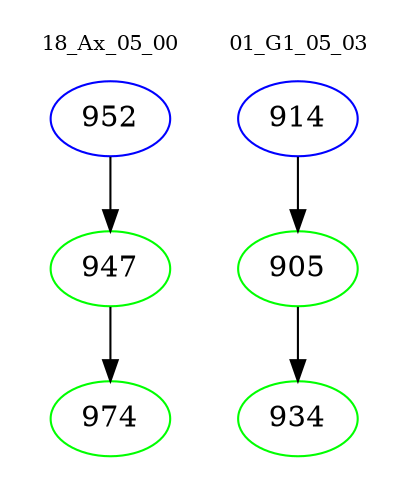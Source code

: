 digraph{
subgraph cluster_0 {
color = white
label = "18_Ax_05_00";
fontsize=10;
T0_952 [label="952", color="blue"]
T0_952 -> T0_947 [color="black"]
T0_947 [label="947", color="green"]
T0_947 -> T0_974 [color="black"]
T0_974 [label="974", color="green"]
}
subgraph cluster_1 {
color = white
label = "01_G1_05_03";
fontsize=10;
T1_914 [label="914", color="blue"]
T1_914 -> T1_905 [color="black"]
T1_905 [label="905", color="green"]
T1_905 -> T1_934 [color="black"]
T1_934 [label="934", color="green"]
}
}
